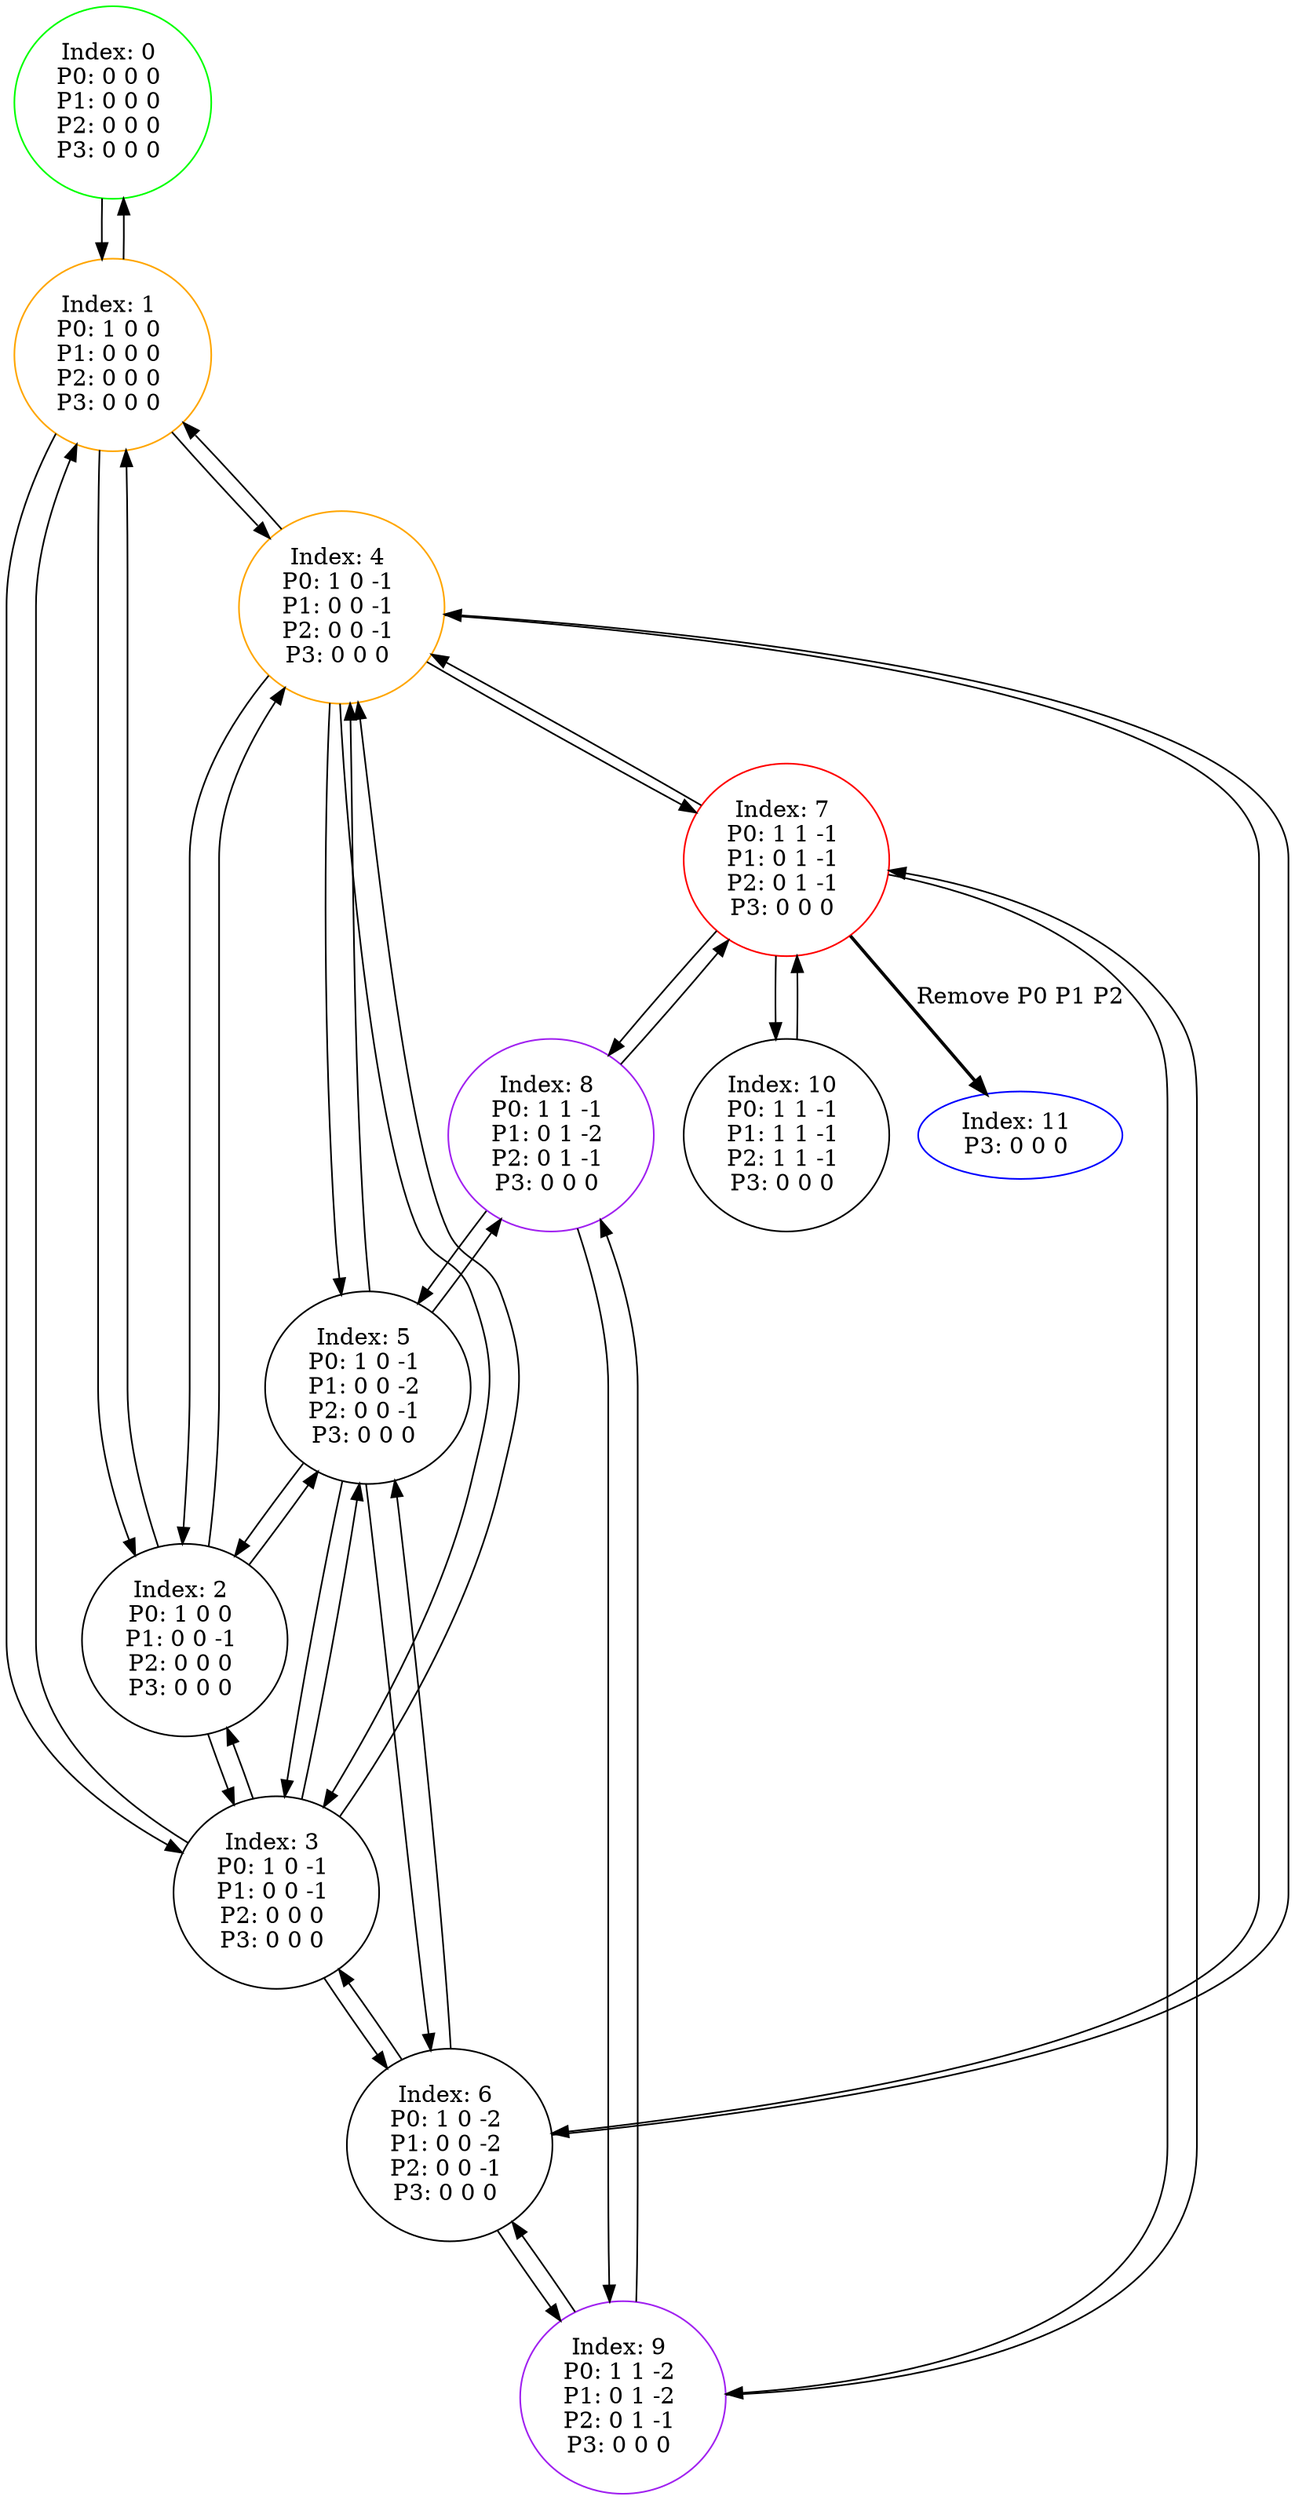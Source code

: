 digraph G {
color = "black"
0[label = "Index: 0 
P0: 0 0 0 
P1: 0 0 0 
P2: 0 0 0 
P3: 0 0 0 
", color = "green"]
1[label = "Index: 1 
P0: 1 0 0 
P1: 0 0 0 
P2: 0 0 0 
P3: 0 0 0 
", color = "orange"]
2[label = "Index: 2 
P0: 1 0 0 
P1: 0 0 -1 
P2: 0 0 0 
P3: 0 0 0 
"]
3[label = "Index: 3 
P0: 1 0 -1 
P1: 0 0 -1 
P2: 0 0 0 
P3: 0 0 0 
"]
4[label = "Index: 4 
P0: 1 0 -1 
P1: 0 0 -1 
P2: 0 0 -1 
P3: 0 0 0 
", color = "orange"]
5[label = "Index: 5 
P0: 1 0 -1 
P1: 0 0 -2 
P2: 0 0 -1 
P3: 0 0 0 
"]
6[label = "Index: 6 
P0: 1 0 -2 
P1: 0 0 -2 
P2: 0 0 -1 
P3: 0 0 0 
"]
7[label = "Index: 7 
P0: 1 1 -1 
P1: 0 1 -1 
P2: 0 1 -1 
P3: 0 0 0 
", color = "red"]
8[label = "Index: 8 
P0: 1 1 -1 
P1: 0 1 -2 
P2: 0 1 -1 
P3: 0 0 0 
", color = "purple"]
9[label = "Index: 9 
P0: 1 1 -2 
P1: 0 1 -2 
P2: 0 1 -1 
P3: 0 0 0 
", color = "purple"]
10[label = "Index: 10 
P0: 1 1 -1 
P1: 1 1 -1 
P2: 1 1 -1 
P3: 0 0 0 
"]
11[label = "Index: 11 
P3: 0 0 0 
", color = "blue"]
0 -> 1

1 -> 0
1 -> 2
1 -> 3
1 -> 4

2 -> 1
2 -> 3
2 -> 4
2 -> 5

3 -> 1
3 -> 2
3 -> 4
3 -> 5
3 -> 6

4 -> 1
4 -> 2
4 -> 3
4 -> 5
4 -> 6
4 -> 7

5 -> 2
5 -> 3
5 -> 4
5 -> 6
5 -> 8

6 -> 3
6 -> 4
6 -> 5
6 -> 9

7 -> 4
7 -> 8
7 -> 9
7 -> 10
7 -> 11[style=bold label=" Remove P0 P1 P2 "];


8 -> 5
8 -> 7
8 -> 9

9 -> 6
9 -> 7
9 -> 8

10 -> 7

}
